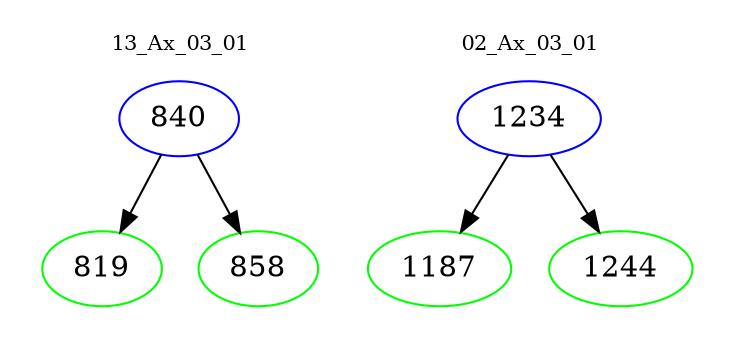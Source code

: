 digraph{
subgraph cluster_0 {
color = white
label = "13_Ax_03_01";
fontsize=10;
T0_840 [label="840", color="blue"]
T0_840 -> T0_819 [color="black"]
T0_819 [label="819", color="green"]
T0_840 -> T0_858 [color="black"]
T0_858 [label="858", color="green"]
}
subgraph cluster_1 {
color = white
label = "02_Ax_03_01";
fontsize=10;
T1_1234 [label="1234", color="blue"]
T1_1234 -> T1_1187 [color="black"]
T1_1187 [label="1187", color="green"]
T1_1234 -> T1_1244 [color="black"]
T1_1244 [label="1244", color="green"]
}
}
